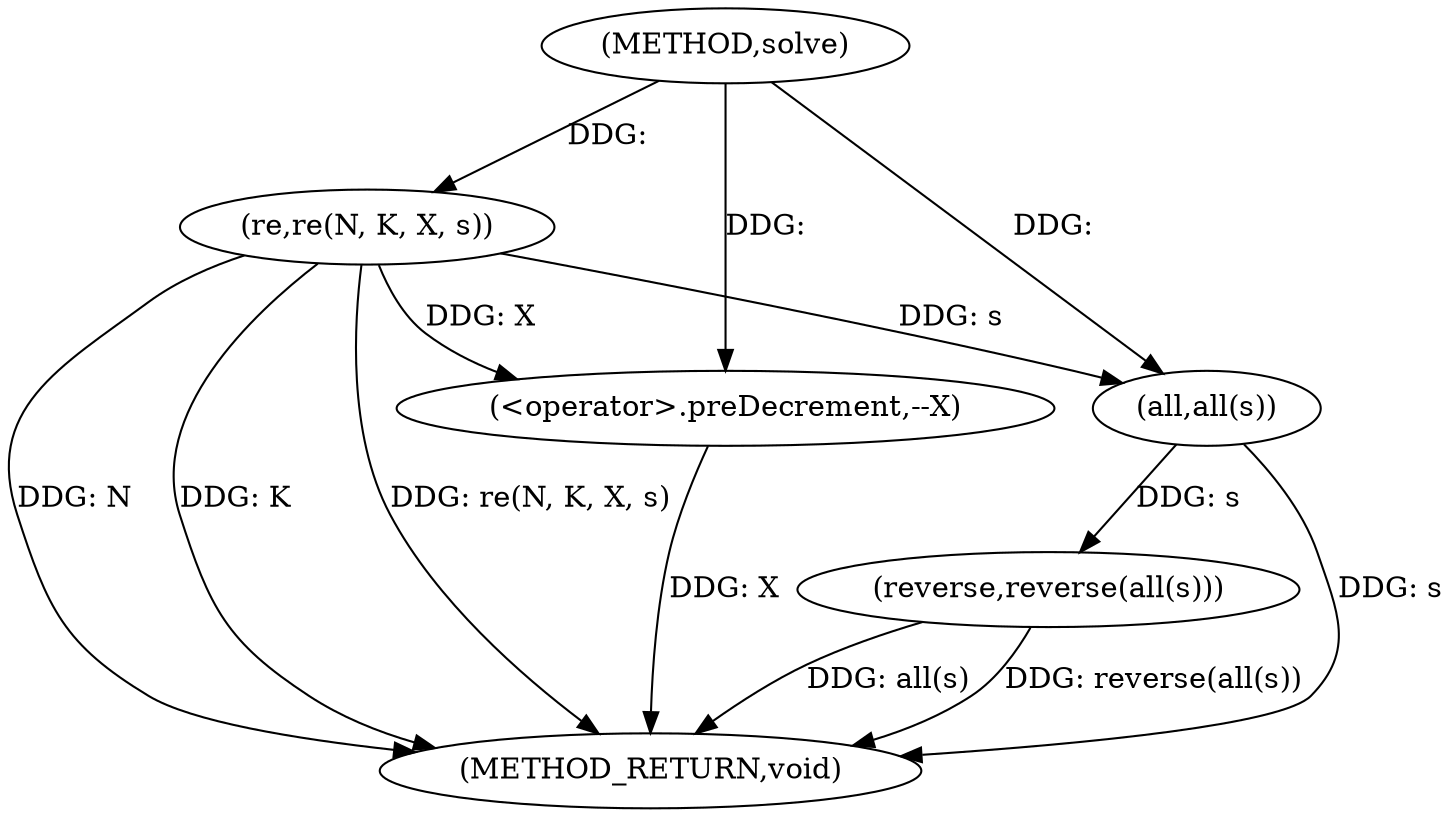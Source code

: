 digraph "solve" {  
"1000449" [label = "(METHOD,solve)" ]
"1000466" [label = "(METHOD_RETURN,void)" ]
"1000455" [label = "(re,re(N, K, X, s))" ]
"1000460" [label = "(<operator>.preDecrement,--X)" ]
"1000462" [label = "(reverse,reverse(all(s)))" ]
"1000463" [label = "(all,all(s))" ]
  "1000455" -> "1000466"  [ label = "DDG: N"] 
  "1000455" -> "1000466"  [ label = "DDG: K"] 
  "1000455" -> "1000466"  [ label = "DDG: re(N, K, X, s)"] 
  "1000460" -> "1000466"  [ label = "DDG: X"] 
  "1000463" -> "1000466"  [ label = "DDG: s"] 
  "1000462" -> "1000466"  [ label = "DDG: all(s)"] 
  "1000462" -> "1000466"  [ label = "DDG: reverse(all(s))"] 
  "1000449" -> "1000455"  [ label = "DDG: "] 
  "1000455" -> "1000460"  [ label = "DDG: X"] 
  "1000449" -> "1000460"  [ label = "DDG: "] 
  "1000463" -> "1000462"  [ label = "DDG: s"] 
  "1000455" -> "1000463"  [ label = "DDG: s"] 
  "1000449" -> "1000463"  [ label = "DDG: "] 
}
